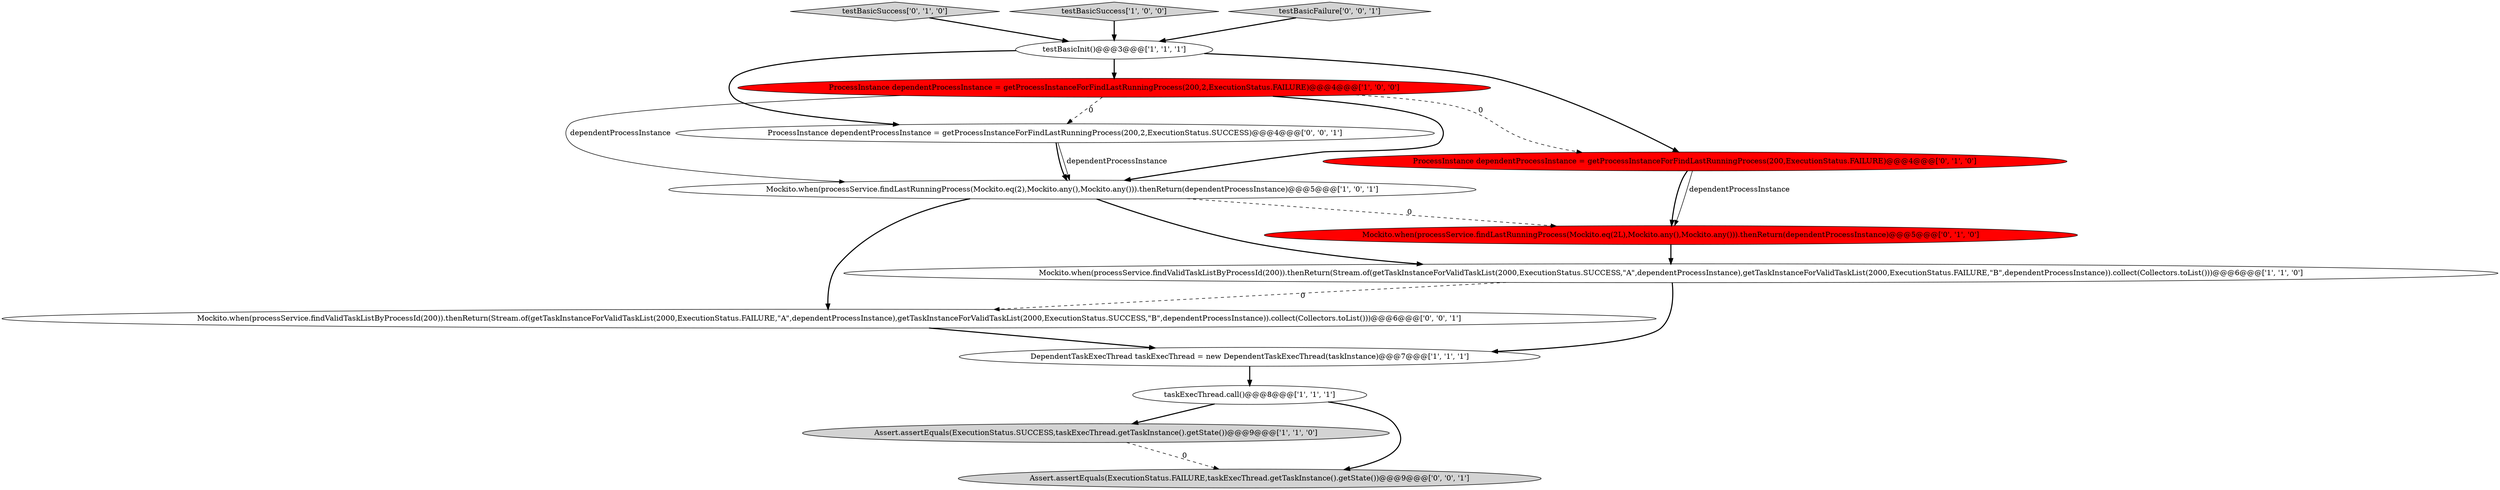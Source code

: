digraph {
9 [style = filled, label = "testBasicSuccess['0', '1', '0']", fillcolor = lightgray, shape = diamond image = "AAA0AAABBB2BBB"];
3 [style = filled, label = "Mockito.when(processService.findLastRunningProcess(Mockito.eq(2),Mockito.any(),Mockito.any())).thenReturn(dependentProcessInstance)@@@5@@@['1', '0', '1']", fillcolor = white, shape = ellipse image = "AAA0AAABBB1BBB"];
14 [style = filled, label = "Assert.assertEquals(ExecutionStatus.FAILURE,taskExecThread.getTaskInstance().getState())@@@9@@@['0', '0', '1']", fillcolor = lightgray, shape = ellipse image = "AAA0AAABBB3BBB"];
13 [style = filled, label = "Mockito.when(processService.findValidTaskListByProcessId(200)).thenReturn(Stream.of(getTaskInstanceForValidTaskList(2000,ExecutionStatus.FAILURE,\"A\",dependentProcessInstance),getTaskInstanceForValidTaskList(2000,ExecutionStatus.SUCCESS,\"B\",dependentProcessInstance)).collect(Collectors.toList()))@@@6@@@['0', '0', '1']", fillcolor = white, shape = ellipse image = "AAA0AAABBB3BBB"];
7 [style = filled, label = "Assert.assertEquals(ExecutionStatus.SUCCESS,taskExecThread.getTaskInstance().getState())@@@9@@@['1', '1', '0']", fillcolor = lightgray, shape = ellipse image = "AAA0AAABBB1BBB"];
8 [style = filled, label = "Mockito.when(processService.findLastRunningProcess(Mockito.eq(2L),Mockito.any(),Mockito.any())).thenReturn(dependentProcessInstance)@@@5@@@['0', '1', '0']", fillcolor = red, shape = ellipse image = "AAA1AAABBB2BBB"];
2 [style = filled, label = "ProcessInstance dependentProcessInstance = getProcessInstanceForFindLastRunningProcess(200,2,ExecutionStatus.FAILURE)@@@4@@@['1', '0', '0']", fillcolor = red, shape = ellipse image = "AAA1AAABBB1BBB"];
0 [style = filled, label = "testBasicSuccess['1', '0', '0']", fillcolor = lightgray, shape = diamond image = "AAA0AAABBB1BBB"];
12 [style = filled, label = "testBasicFailure['0', '0', '1']", fillcolor = lightgray, shape = diamond image = "AAA0AAABBB3BBB"];
1 [style = filled, label = "DependentTaskExecThread taskExecThread = new DependentTaskExecThread(taskInstance)@@@7@@@['1', '1', '1']", fillcolor = white, shape = ellipse image = "AAA0AAABBB1BBB"];
5 [style = filled, label = "Mockito.when(processService.findValidTaskListByProcessId(200)).thenReturn(Stream.of(getTaskInstanceForValidTaskList(2000,ExecutionStatus.SUCCESS,\"A\",dependentProcessInstance),getTaskInstanceForValidTaskList(2000,ExecutionStatus.FAILURE,\"B\",dependentProcessInstance)).collect(Collectors.toList()))@@@6@@@['1', '1', '0']", fillcolor = white, shape = ellipse image = "AAA0AAABBB1BBB"];
10 [style = filled, label = "ProcessInstance dependentProcessInstance = getProcessInstanceForFindLastRunningProcess(200,ExecutionStatus.FAILURE)@@@4@@@['0', '1', '0']", fillcolor = red, shape = ellipse image = "AAA1AAABBB2BBB"];
6 [style = filled, label = "taskExecThread.call()@@@8@@@['1', '1', '1']", fillcolor = white, shape = ellipse image = "AAA0AAABBB1BBB"];
11 [style = filled, label = "ProcessInstance dependentProcessInstance = getProcessInstanceForFindLastRunningProcess(200,2,ExecutionStatus.SUCCESS)@@@4@@@['0', '0', '1']", fillcolor = white, shape = ellipse image = "AAA0AAABBB3BBB"];
4 [style = filled, label = "testBasicInit()@@@3@@@['1', '1', '1']", fillcolor = white, shape = ellipse image = "AAA0AAABBB1BBB"];
5->13 [style = dashed, label="0"];
4->10 [style = bold, label=""];
11->3 [style = solid, label="dependentProcessInstance"];
7->14 [style = dashed, label="0"];
9->4 [style = bold, label=""];
2->3 [style = bold, label=""];
4->2 [style = bold, label=""];
10->8 [style = solid, label="dependentProcessInstance"];
13->1 [style = bold, label=""];
2->10 [style = dashed, label="0"];
6->14 [style = bold, label=""];
5->1 [style = bold, label=""];
3->5 [style = bold, label=""];
1->6 [style = bold, label=""];
10->8 [style = bold, label=""];
8->5 [style = bold, label=""];
12->4 [style = bold, label=""];
11->3 [style = bold, label=""];
0->4 [style = bold, label=""];
2->3 [style = solid, label="dependentProcessInstance"];
3->13 [style = bold, label=""];
3->8 [style = dashed, label="0"];
2->11 [style = dashed, label="0"];
6->7 [style = bold, label=""];
4->11 [style = bold, label=""];
}
